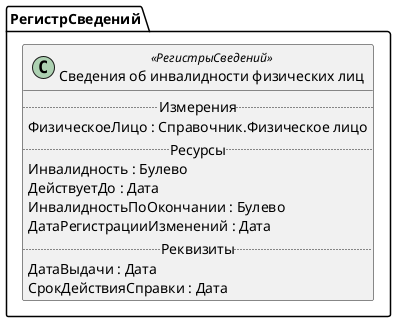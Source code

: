 ﻿@startuml СведенияОбИнвалидностиФизическихЛиц
'!include templates.wsd
'..\include templates.wsd
class РегистрСведений.СведенияОбИнвалидностиФизическихЛиц as "Сведения об инвалидности физических лиц" <<РегистрыСведений>>
{
..Измерения..
ФизическоеЛицо : Справочник.Физическое лицо
..Ресурсы..
Инвалидность : Булево
ДействуетДо : Дата
ИнвалидностьПоОкончании : Булево
ДатаРегистрацииИзменений : Дата
..Реквизиты..
ДатаВыдачи : Дата
СрокДействияСправки : Дата
}
@enduml
